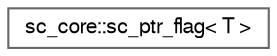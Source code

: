 digraph "Graphical Class Hierarchy"
{
 // LATEX_PDF_SIZE
  bgcolor="transparent";
  edge [fontname=FreeSans,fontsize=10,labelfontname=FreeSans,labelfontsize=10];
  node [fontname=FreeSans,fontsize=10,shape=box,height=0.2,width=0.4];
  rankdir="LR";
  Node0 [id="Node000000",label="sc_core::sc_ptr_flag\< T \>",height=0.2,width=0.4,color="grey40", fillcolor="white", style="filled",URL="$a02345.html",tooltip=" "];
}
